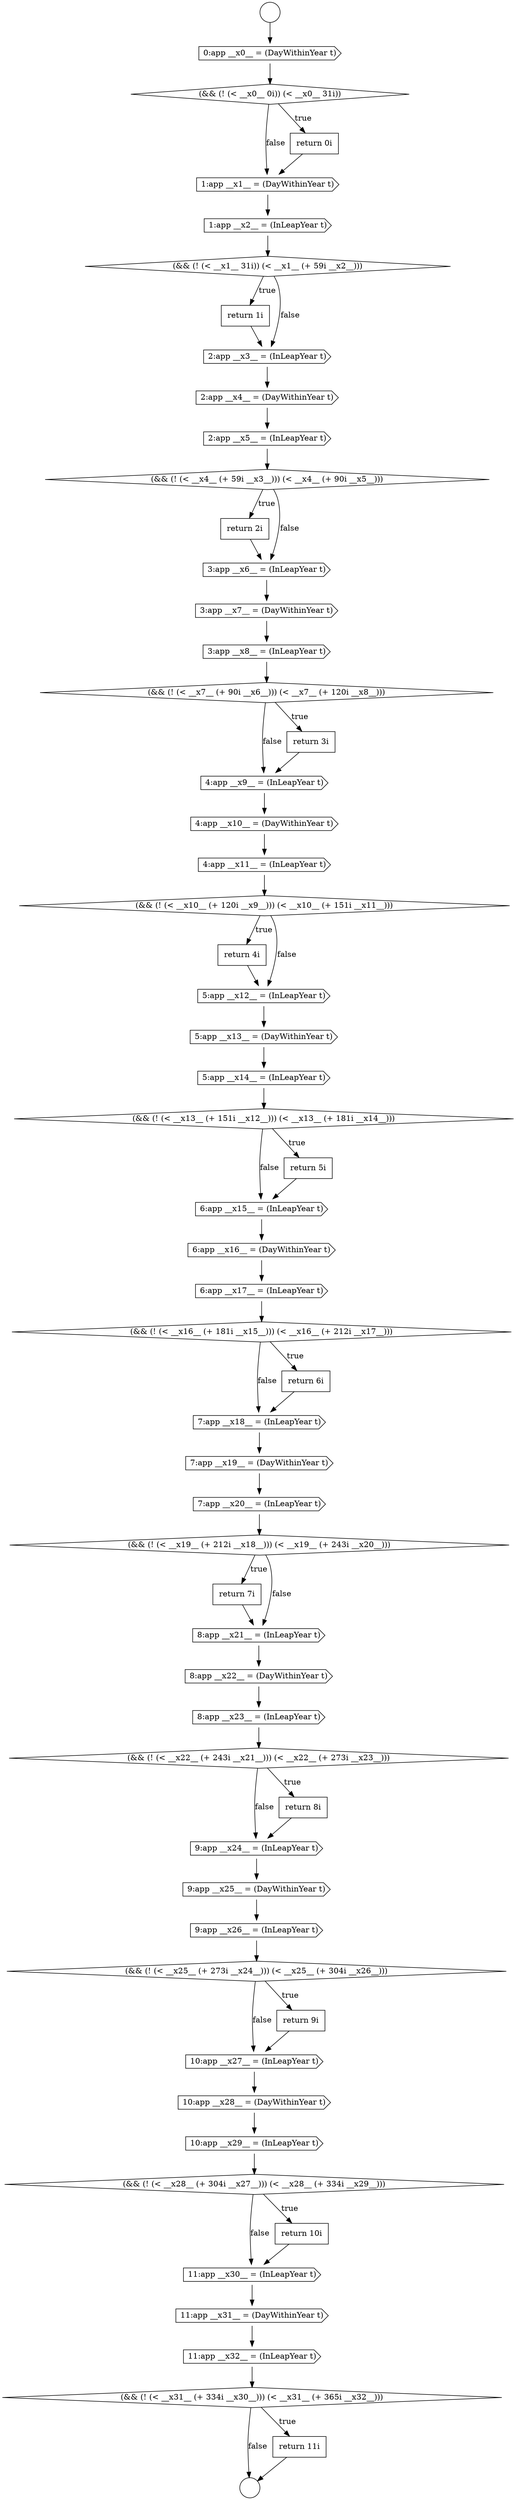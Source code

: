 digraph {
  node20325 [shape=diamond, label=<<font color="black">(&amp;&amp; (! (&lt; __x22__ (+ 243i __x21__))) (&lt; __x22__ (+ 273i __x23__)))</font>> color="black" fillcolor="white" style=filled]
  node20340 [shape=diamond, label=<<font color="black">(&amp;&amp; (! (&lt; __x31__ (+ 334i __x30__))) (&lt; __x31__ (+ 365i __x32__)))</font>> color="black" fillcolor="white" style=filled]
  node20313 [shape=cds, label=<<font color="black">6:app __x16__ = (DayWithinYear t)</font>> color="black" fillcolor="white" style=filled]
  node20284 [shape=circle label=" " color="black" fillcolor="white" style=filled]
  node20296 [shape=none, margin=0, label=<<font color="black">
    <table border="0" cellborder="1" cellspacing="0" cellpadding="10">
      <tr><td align="left">return 2i</td></tr>
    </table>
  </font>> color="black" fillcolor="white" style=filled]
  node20288 [shape=cds, label=<<font color="black">1:app __x1__ = (DayWithinYear t)</font>> color="black" fillcolor="white" style=filled]
  node20327 [shape=cds, label=<<font color="black">9:app __x24__ = (InLeapYear t)</font>> color="black" fillcolor="white" style=filled]
  node20323 [shape=cds, label=<<font color="black">8:app __x22__ = (DayWithinYear t)</font>> color="black" fillcolor="white" style=filled]
  node20289 [shape=cds, label=<<font color="black">1:app __x2__ = (InLeapYear t)</font>> color="black" fillcolor="white" style=filled]
  node20321 [shape=none, margin=0, label=<<font color="black">
    <table border="0" cellborder="1" cellspacing="0" cellpadding="10">
      <tr><td align="left">return 7i</td></tr>
    </table>
  </font>> color="black" fillcolor="white" style=filled]
  node20300 [shape=diamond, label=<<font color="black">(&amp;&amp; (! (&lt; __x7__ (+ 90i __x6__))) (&lt; __x7__ (+ 120i __x8__)))</font>> color="black" fillcolor="white" style=filled]
  node20332 [shape=cds, label=<<font color="black">10:app __x27__ = (InLeapYear t)</font>> color="black" fillcolor="white" style=filled]
  node20320 [shape=diamond, label=<<font color="black">(&amp;&amp; (! (&lt; __x19__ (+ 212i __x18__))) (&lt; __x19__ (+ 243i __x20__)))</font>> color="black" fillcolor="white" style=filled]
  node20305 [shape=diamond, label=<<font color="black">(&amp;&amp; (! (&lt; __x10__ (+ 120i __x9__))) (&lt; __x10__ (+ 151i __x11__)))</font>> color="black" fillcolor="white" style=filled]
  node20293 [shape=cds, label=<<font color="black">2:app __x4__ = (DayWithinYear t)</font>> color="black" fillcolor="white" style=filled]
  node20312 [shape=cds, label=<<font color="black">6:app __x15__ = (InLeapYear t)</font>> color="black" fillcolor="white" style=filled]
  node20285 [shape=cds, label=<<font color="black">0:app __x0__ = (DayWithinYear t)</font>> color="black" fillcolor="white" style=filled]
  node20304 [shape=cds, label=<<font color="black">4:app __x11__ = (InLeapYear t)</font>> color="black" fillcolor="white" style=filled]
  node20317 [shape=cds, label=<<font color="black">7:app __x18__ = (InLeapYear t)</font>> color="black" fillcolor="white" style=filled]
  node20308 [shape=cds, label=<<font color="black">5:app __x13__ = (DayWithinYear t)</font>> color="black" fillcolor="white" style=filled]
  node20299 [shape=cds, label=<<font color="black">3:app __x8__ = (InLeapYear t)</font>> color="black" fillcolor="white" style=filled]
  node20294 [shape=cds, label=<<font color="black">2:app __x5__ = (InLeapYear t)</font>> color="black" fillcolor="white" style=filled]
  node20326 [shape=none, margin=0, label=<<font color="black">
    <table border="0" cellborder="1" cellspacing="0" cellpadding="10">
      <tr><td align="left">return 8i</td></tr>
    </table>
  </font>> color="black" fillcolor="white" style=filled]
  node20309 [shape=cds, label=<<font color="black">5:app __x14__ = (InLeapYear t)</font>> color="black" fillcolor="white" style=filled]
  node20331 [shape=none, margin=0, label=<<font color="black">
    <table border="0" cellborder="1" cellspacing="0" cellpadding="10">
      <tr><td align="left">return 9i</td></tr>
    </table>
  </font>> color="black" fillcolor="white" style=filled]
  node20316 [shape=none, margin=0, label=<<font color="black">
    <table border="0" cellborder="1" cellspacing="0" cellpadding="10">
      <tr><td align="left">return 6i</td></tr>
    </table>
  </font>> color="black" fillcolor="white" style=filled]
  node20341 [shape=none, margin=0, label=<<font color="black">
    <table border="0" cellborder="1" cellspacing="0" cellpadding="10">
      <tr><td align="left">return 11i</td></tr>
    </table>
  </font>> color="black" fillcolor="white" style=filled]
  node20335 [shape=diamond, label=<<font color="black">(&amp;&amp; (! (&lt; __x28__ (+ 304i __x27__))) (&lt; __x28__ (+ 334i __x29__)))</font>> color="black" fillcolor="white" style=filled]
  node20337 [shape=cds, label=<<font color="black">11:app __x30__ = (InLeapYear t)</font>> color="black" fillcolor="white" style=filled]
  node20303 [shape=cds, label=<<font color="black">4:app __x10__ = (DayWithinYear t)</font>> color="black" fillcolor="white" style=filled]
  node20290 [shape=diamond, label=<<font color="black">(&amp;&amp; (! (&lt; __x1__ 31i)) (&lt; __x1__ (+ 59i __x2__)))</font>> color="black" fillcolor="white" style=filled]
  node20322 [shape=cds, label=<<font color="black">8:app __x21__ = (InLeapYear t)</font>> color="black" fillcolor="white" style=filled]
  node20328 [shape=cds, label=<<font color="black">9:app __x25__ = (DayWithinYear t)</font>> color="black" fillcolor="white" style=filled]
  node20315 [shape=diamond, label=<<font color="black">(&amp;&amp; (! (&lt; __x16__ (+ 181i __x15__))) (&lt; __x16__ (+ 212i __x17__)))</font>> color="black" fillcolor="white" style=filled]
  node20310 [shape=diamond, label=<<font color="black">(&amp;&amp; (! (&lt; __x13__ (+ 151i __x12__))) (&lt; __x13__ (+ 181i __x14__)))</font>> color="black" fillcolor="white" style=filled]
  node20283 [shape=circle label=" " color="black" fillcolor="white" style=filled]
  node20330 [shape=diamond, label=<<font color="black">(&amp;&amp; (! (&lt; __x25__ (+ 273i __x24__))) (&lt; __x25__ (+ 304i __x26__)))</font>> color="black" fillcolor="white" style=filled]
  node20295 [shape=diamond, label=<<font color="black">(&amp;&amp; (! (&lt; __x4__ (+ 59i __x3__))) (&lt; __x4__ (+ 90i __x5__)))</font>> color="black" fillcolor="white" style=filled]
  node20298 [shape=cds, label=<<font color="black">3:app __x7__ = (DayWithinYear t)</font>> color="black" fillcolor="white" style=filled]
  node20291 [shape=none, margin=0, label=<<font color="black">
    <table border="0" cellborder="1" cellspacing="0" cellpadding="10">
      <tr><td align="left">return 1i</td></tr>
    </table>
  </font>> color="black" fillcolor="white" style=filled]
  node20338 [shape=cds, label=<<font color="black">11:app __x31__ = (DayWithinYear t)</font>> color="black" fillcolor="white" style=filled]
  node20302 [shape=cds, label=<<font color="black">4:app __x9__ = (InLeapYear t)</font>> color="black" fillcolor="white" style=filled]
  node20319 [shape=cds, label=<<font color="black">7:app __x20__ = (InLeapYear t)</font>> color="black" fillcolor="white" style=filled]
  node20306 [shape=none, margin=0, label=<<font color="black">
    <table border="0" cellborder="1" cellspacing="0" cellpadding="10">
      <tr><td align="left">return 4i</td></tr>
    </table>
  </font>> color="black" fillcolor="white" style=filled]
  node20287 [shape=none, margin=0, label=<<font color="black">
    <table border="0" cellborder="1" cellspacing="0" cellpadding="10">
      <tr><td align="left">return 0i</td></tr>
    </table>
  </font>> color="black" fillcolor="white" style=filled]
  node20334 [shape=cds, label=<<font color="black">10:app __x29__ = (InLeapYear t)</font>> color="black" fillcolor="white" style=filled]
  node20314 [shape=cds, label=<<font color="black">6:app __x17__ = (InLeapYear t)</font>> color="black" fillcolor="white" style=filled]
  node20336 [shape=none, margin=0, label=<<font color="black">
    <table border="0" cellborder="1" cellspacing="0" cellpadding="10">
      <tr><td align="left">return 10i</td></tr>
    </table>
  </font>> color="black" fillcolor="white" style=filled]
  node20311 [shape=none, margin=0, label=<<font color="black">
    <table border="0" cellborder="1" cellspacing="0" cellpadding="10">
      <tr><td align="left">return 5i</td></tr>
    </table>
  </font>> color="black" fillcolor="white" style=filled]
  node20333 [shape=cds, label=<<font color="black">10:app __x28__ = (DayWithinYear t)</font>> color="black" fillcolor="white" style=filled]
  node20318 [shape=cds, label=<<font color="black">7:app __x19__ = (DayWithinYear t)</font>> color="black" fillcolor="white" style=filled]
  node20286 [shape=diamond, label=<<font color="black">(&amp;&amp; (! (&lt; __x0__ 0i)) (&lt; __x0__ 31i))</font>> color="black" fillcolor="white" style=filled]
  node20307 [shape=cds, label=<<font color="black">5:app __x12__ = (InLeapYear t)</font>> color="black" fillcolor="white" style=filled]
  node20297 [shape=cds, label=<<font color="black">3:app __x6__ = (InLeapYear t)</font>> color="black" fillcolor="white" style=filled]
  node20292 [shape=cds, label=<<font color="black">2:app __x3__ = (InLeapYear t)</font>> color="black" fillcolor="white" style=filled]
  node20329 [shape=cds, label=<<font color="black">9:app __x26__ = (InLeapYear t)</font>> color="black" fillcolor="white" style=filled]
  node20339 [shape=cds, label=<<font color="black">11:app __x32__ = (InLeapYear t)</font>> color="black" fillcolor="white" style=filled]
  node20301 [shape=none, margin=0, label=<<font color="black">
    <table border="0" cellborder="1" cellspacing="0" cellpadding="10">
      <tr><td align="left">return 3i</td></tr>
    </table>
  </font>> color="black" fillcolor="white" style=filled]
  node20324 [shape=cds, label=<<font color="black">8:app __x23__ = (InLeapYear t)</font>> color="black" fillcolor="white" style=filled]
  node20302 -> node20303 [ color="black"]
  node20300 -> node20301 [label=<<font color="black">true</font>> color="black"]
  node20300 -> node20302 [label=<<font color="black">false</font>> color="black"]
  node20285 -> node20286 [ color="black"]
  node20292 -> node20293 [ color="black"]
  node20325 -> node20326 [label=<<font color="black">true</font>> color="black"]
  node20325 -> node20327 [label=<<font color="black">false</font>> color="black"]
  node20294 -> node20295 [ color="black"]
  node20306 -> node20307 [ color="black"]
  node20329 -> node20330 [ color="black"]
  node20311 -> node20312 [ color="black"]
  node20298 -> node20299 [ color="black"]
  node20289 -> node20290 [ color="black"]
  node20309 -> node20310 [ color="black"]
  node20341 -> node20284 [ color="black"]
  node20330 -> node20331 [label=<<font color="black">true</font>> color="black"]
  node20330 -> node20332 [label=<<font color="black">false</font>> color="black"]
  node20304 -> node20305 [ color="black"]
  node20283 -> node20285 [ color="black"]
  node20307 -> node20308 [ color="black"]
  node20295 -> node20296 [label=<<font color="black">true</font>> color="black"]
  node20295 -> node20297 [label=<<font color="black">false</font>> color="black"]
  node20327 -> node20328 [ color="black"]
  node20291 -> node20292 [ color="black"]
  node20323 -> node20324 [ color="black"]
  node20288 -> node20289 [ color="black"]
  node20303 -> node20304 [ color="black"]
  node20333 -> node20334 [ color="black"]
  node20337 -> node20338 [ color="black"]
  node20321 -> node20322 [ color="black"]
  node20318 -> node20319 [ color="black"]
  node20301 -> node20302 [ color="black"]
  node20305 -> node20306 [label=<<font color="black">true</font>> color="black"]
  node20305 -> node20307 [label=<<font color="black">false</font>> color="black"]
  node20324 -> node20325 [ color="black"]
  node20299 -> node20300 [ color="black"]
  node20314 -> node20315 [ color="black"]
  node20339 -> node20340 [ color="black"]
  node20315 -> node20316 [label=<<font color="black">true</font>> color="black"]
  node20315 -> node20317 [label=<<font color="black">false</font>> color="black"]
  node20317 -> node20318 [ color="black"]
  node20312 -> node20313 [ color="black"]
  node20338 -> node20339 [ color="black"]
  node20332 -> node20333 [ color="black"]
  node20331 -> node20332 [ color="black"]
  node20328 -> node20329 [ color="black"]
  node20313 -> node20314 [ color="black"]
  node20297 -> node20298 [ color="black"]
  node20287 -> node20288 [ color="black"]
  node20326 -> node20327 [ color="black"]
  node20296 -> node20297 [ color="black"]
  node20310 -> node20311 [label=<<font color="black">true</font>> color="black"]
  node20310 -> node20312 [label=<<font color="black">false</font>> color="black"]
  node20319 -> node20320 [ color="black"]
  node20290 -> node20291 [label=<<font color="black">true</font>> color="black"]
  node20290 -> node20292 [label=<<font color="black">false</font>> color="black"]
  node20322 -> node20323 [ color="black"]
  node20308 -> node20309 [ color="black"]
  node20335 -> node20336 [label=<<font color="black">true</font>> color="black"]
  node20335 -> node20337 [label=<<font color="black">false</font>> color="black"]
  node20334 -> node20335 [ color="black"]
  node20316 -> node20317 [ color="black"]
  node20320 -> node20321 [label=<<font color="black">true</font>> color="black"]
  node20320 -> node20322 [label=<<font color="black">false</font>> color="black"]
  node20286 -> node20287 [label=<<font color="black">true</font>> color="black"]
  node20286 -> node20288 [label=<<font color="black">false</font>> color="black"]
  node20336 -> node20337 [ color="black"]
  node20340 -> node20341 [label=<<font color="black">true</font>> color="black"]
  node20340 -> node20284 [label=<<font color="black">false</font>> color="black"]
  node20293 -> node20294 [ color="black"]
}

